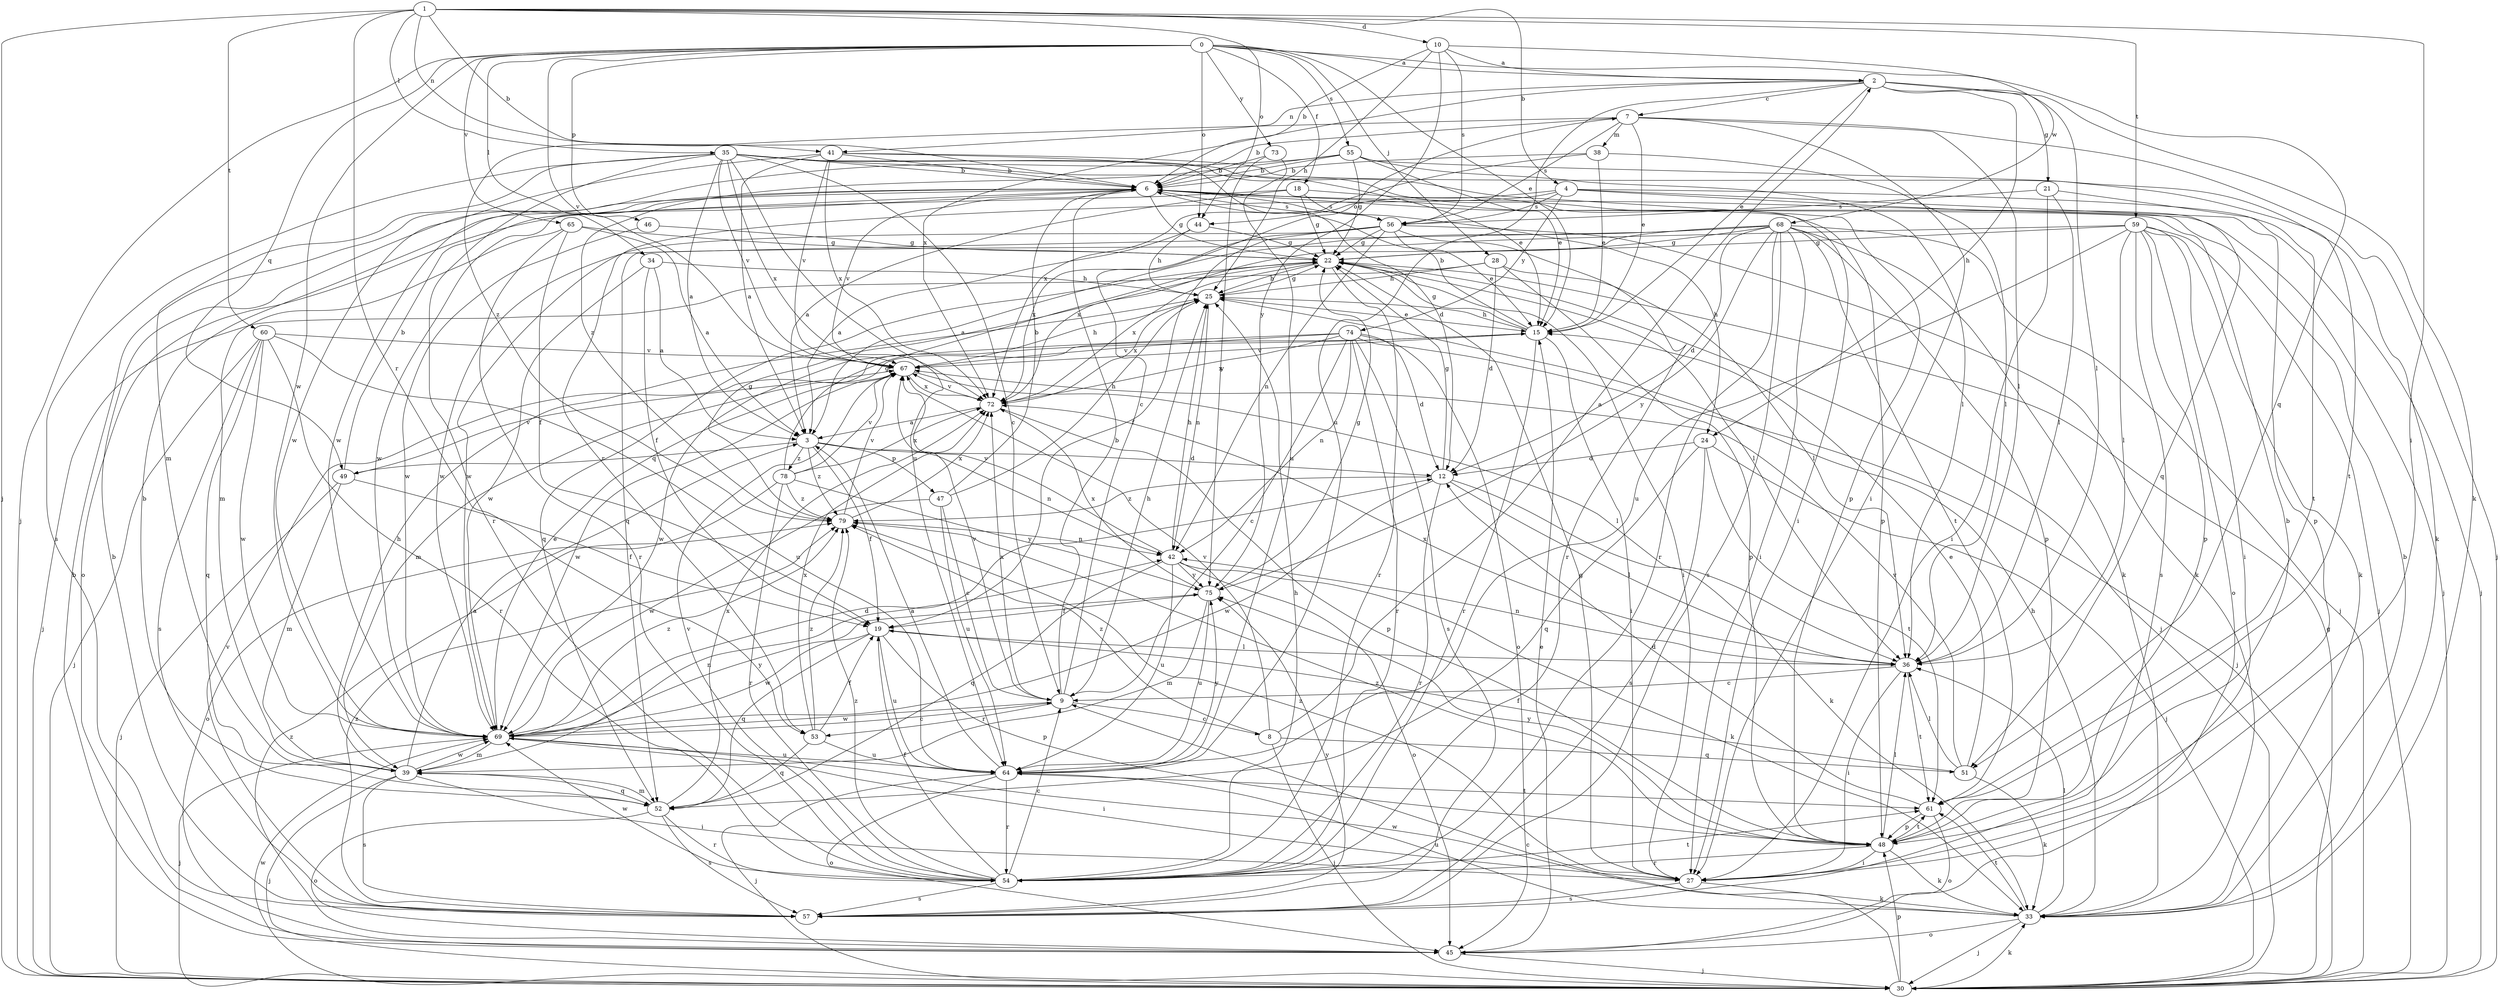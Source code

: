 strict digraph  {
0;
1;
2;
3;
4;
6;
7;
8;
9;
10;
12;
15;
18;
19;
21;
22;
24;
25;
27;
28;
30;
33;
34;
35;
36;
38;
39;
41;
42;
44;
45;
46;
47;
48;
49;
51;
52;
53;
54;
55;
56;
57;
59;
60;
61;
64;
65;
67;
68;
69;
72;
73;
74;
75;
78;
79;
0 -> 2  [label=a];
0 -> 15  [label=e];
0 -> 18  [label=f];
0 -> 28  [label=j];
0 -> 30  [label=j];
0 -> 34  [label=l];
0 -> 44  [label=o];
0 -> 46  [label=p];
0 -> 49  [label=q];
0 -> 55  [label=s];
0 -> 65  [label=v];
0 -> 67  [label=v];
0 -> 68  [label=w];
0 -> 69  [label=w];
0 -> 73  [label=y];
1 -> 4  [label=b];
1 -> 6  [label=b];
1 -> 10  [label=d];
1 -> 27  [label=i];
1 -> 30  [label=j];
1 -> 35  [label=l];
1 -> 41  [label=n];
1 -> 44  [label=o];
1 -> 53  [label=r];
1 -> 59  [label=t];
1 -> 60  [label=t];
2 -> 7  [label=c];
2 -> 15  [label=e];
2 -> 21  [label=g];
2 -> 24  [label=h];
2 -> 33  [label=k];
2 -> 36  [label=l];
2 -> 41  [label=n];
2 -> 64  [label=u];
2 -> 72  [label=x];
3 -> 12  [label=d];
3 -> 19  [label=f];
3 -> 42  [label=n];
3 -> 47  [label=p];
3 -> 49  [label=q];
3 -> 78  [label=z];
3 -> 79  [label=z];
4 -> 30  [label=j];
4 -> 44  [label=o];
4 -> 48  [label=p];
4 -> 51  [label=q];
4 -> 53  [label=r];
4 -> 56  [label=s];
4 -> 74  [label=y];
6 -> 22  [label=g];
6 -> 24  [label=h];
6 -> 30  [label=j];
6 -> 56  [label=s];
6 -> 67  [label=v];
6 -> 69  [label=w];
7 -> 6  [label=b];
7 -> 15  [label=e];
7 -> 27  [label=i];
7 -> 30  [label=j];
7 -> 36  [label=l];
7 -> 38  [label=m];
7 -> 56  [label=s];
7 -> 79  [label=z];
8 -> 2  [label=a];
8 -> 30  [label=j];
8 -> 51  [label=q];
8 -> 67  [label=v];
8 -> 79  [label=z];
9 -> 6  [label=b];
9 -> 7  [label=c];
9 -> 8  [label=c];
9 -> 25  [label=h];
9 -> 53  [label=r];
9 -> 67  [label=v];
9 -> 69  [label=w];
9 -> 72  [label=x];
10 -> 2  [label=a];
10 -> 6  [label=b];
10 -> 25  [label=h];
10 -> 51  [label=q];
10 -> 56  [label=s];
10 -> 75  [label=y];
12 -> 22  [label=g];
12 -> 33  [label=k];
12 -> 36  [label=l];
12 -> 54  [label=r];
12 -> 69  [label=w];
12 -> 79  [label=z];
15 -> 6  [label=b];
15 -> 22  [label=g];
15 -> 25  [label=h];
15 -> 27  [label=i];
15 -> 39  [label=m];
15 -> 54  [label=r];
15 -> 67  [label=v];
18 -> 3  [label=a];
18 -> 22  [label=g];
18 -> 45  [label=o];
18 -> 48  [label=p];
18 -> 56  [label=s];
19 -> 36  [label=l];
19 -> 48  [label=p];
19 -> 52  [label=q];
19 -> 64  [label=u];
19 -> 69  [label=w];
21 -> 27  [label=i];
21 -> 36  [label=l];
21 -> 56  [label=s];
21 -> 61  [label=t];
22 -> 25  [label=h];
22 -> 27  [label=i];
22 -> 30  [label=j];
22 -> 36  [label=l];
22 -> 52  [label=q];
22 -> 54  [label=r];
22 -> 72  [label=x];
24 -> 12  [label=d];
24 -> 30  [label=j];
24 -> 52  [label=q];
24 -> 57  [label=s];
24 -> 61  [label=t];
25 -> 15  [label=e];
25 -> 22  [label=g];
25 -> 42  [label=n];
25 -> 72  [label=x];
27 -> 22  [label=g];
27 -> 33  [label=k];
27 -> 57  [label=s];
27 -> 79  [label=z];
28 -> 12  [label=d];
28 -> 25  [label=h];
28 -> 30  [label=j];
28 -> 36  [label=l];
28 -> 48  [label=p];
30 -> 9  [label=c];
30 -> 22  [label=g];
30 -> 33  [label=k];
30 -> 48  [label=p];
30 -> 69  [label=w];
33 -> 6  [label=b];
33 -> 25  [label=h];
33 -> 30  [label=j];
33 -> 36  [label=l];
33 -> 45  [label=o];
33 -> 61  [label=t];
33 -> 64  [label=u];
33 -> 69  [label=w];
34 -> 3  [label=a];
34 -> 19  [label=f];
34 -> 25  [label=h];
34 -> 69  [label=w];
35 -> 3  [label=a];
35 -> 6  [label=b];
35 -> 9  [label=c];
35 -> 15  [label=e];
35 -> 27  [label=i];
35 -> 39  [label=m];
35 -> 48  [label=p];
35 -> 54  [label=r];
35 -> 57  [label=s];
35 -> 64  [label=u];
35 -> 67  [label=v];
35 -> 72  [label=x];
36 -> 9  [label=c];
36 -> 27  [label=i];
36 -> 42  [label=n];
36 -> 61  [label=t];
36 -> 72  [label=x];
38 -> 6  [label=b];
38 -> 15  [label=e];
38 -> 36  [label=l];
38 -> 72  [label=x];
39 -> 3  [label=a];
39 -> 25  [label=h];
39 -> 27  [label=i];
39 -> 30  [label=j];
39 -> 42  [label=n];
39 -> 52  [label=q];
39 -> 57  [label=s];
39 -> 69  [label=w];
41 -> 3  [label=a];
41 -> 6  [label=b];
41 -> 12  [label=d];
41 -> 33  [label=k];
41 -> 67  [label=v];
41 -> 69  [label=w];
41 -> 72  [label=x];
42 -> 25  [label=h];
42 -> 33  [label=k];
42 -> 45  [label=o];
42 -> 52  [label=q];
42 -> 64  [label=u];
42 -> 67  [label=v];
42 -> 75  [label=y];
44 -> 3  [label=a];
44 -> 22  [label=g];
44 -> 25  [label=h];
45 -> 6  [label=b];
45 -> 15  [label=e];
45 -> 30  [label=j];
45 -> 79  [label=z];
46 -> 22  [label=g];
46 -> 69  [label=w];
47 -> 6  [label=b];
47 -> 9  [label=c];
47 -> 25  [label=h];
47 -> 64  [label=u];
47 -> 69  [label=w];
48 -> 6  [label=b];
48 -> 27  [label=i];
48 -> 33  [label=k];
48 -> 36  [label=l];
48 -> 54  [label=r];
48 -> 61  [label=t];
48 -> 75  [label=y];
48 -> 79  [label=z];
49 -> 6  [label=b];
49 -> 19  [label=f];
49 -> 30  [label=j];
49 -> 39  [label=m];
49 -> 67  [label=v];
51 -> 15  [label=e];
51 -> 19  [label=f];
51 -> 33  [label=k];
51 -> 36  [label=l];
51 -> 67  [label=v];
52 -> 6  [label=b];
52 -> 39  [label=m];
52 -> 45  [label=o];
52 -> 54  [label=r];
52 -> 57  [label=s];
52 -> 72  [label=x];
53 -> 19  [label=f];
53 -> 52  [label=q];
53 -> 64  [label=u];
53 -> 72  [label=x];
53 -> 79  [label=z];
54 -> 9  [label=c];
54 -> 19  [label=f];
54 -> 25  [label=h];
54 -> 57  [label=s];
54 -> 61  [label=t];
54 -> 67  [label=v];
54 -> 69  [label=w];
54 -> 79  [label=z];
55 -> 6  [label=b];
55 -> 15  [label=e];
55 -> 22  [label=g];
55 -> 36  [label=l];
55 -> 61  [label=t];
55 -> 69  [label=w];
55 -> 79  [label=z];
56 -> 15  [label=e];
56 -> 19  [label=f];
56 -> 22  [label=g];
56 -> 33  [label=k];
56 -> 42  [label=n];
56 -> 54  [label=r];
56 -> 69  [label=w];
56 -> 72  [label=x];
57 -> 6  [label=b];
57 -> 67  [label=v];
57 -> 75  [label=y];
57 -> 79  [label=z];
59 -> 22  [label=g];
59 -> 27  [label=i];
59 -> 30  [label=j];
59 -> 33  [label=k];
59 -> 36  [label=l];
59 -> 45  [label=o];
59 -> 48  [label=p];
59 -> 52  [label=q];
59 -> 57  [label=s];
59 -> 64  [label=u];
60 -> 30  [label=j];
60 -> 52  [label=q];
60 -> 54  [label=r];
60 -> 57  [label=s];
60 -> 64  [label=u];
60 -> 67  [label=v];
60 -> 69  [label=w];
61 -> 12  [label=d];
61 -> 45  [label=o];
61 -> 48  [label=p];
64 -> 3  [label=a];
64 -> 30  [label=j];
64 -> 45  [label=o];
64 -> 54  [label=r];
64 -> 61  [label=t];
64 -> 75  [label=y];
65 -> 3  [label=a];
65 -> 19  [label=f];
65 -> 22  [label=g];
65 -> 39  [label=m];
65 -> 54  [label=r];
67 -> 25  [label=h];
67 -> 36  [label=l];
67 -> 69  [label=w];
67 -> 72  [label=x];
68 -> 3  [label=a];
68 -> 12  [label=d];
68 -> 22  [label=g];
68 -> 27  [label=i];
68 -> 30  [label=j];
68 -> 33  [label=k];
68 -> 48  [label=p];
68 -> 54  [label=r];
68 -> 57  [label=s];
68 -> 61  [label=t];
68 -> 69  [label=w];
68 -> 72  [label=x];
68 -> 75  [label=y];
69 -> 9  [label=c];
69 -> 12  [label=d];
69 -> 15  [label=e];
69 -> 27  [label=i];
69 -> 30  [label=j];
69 -> 39  [label=m];
69 -> 64  [label=u];
69 -> 75  [label=y];
69 -> 79  [label=z];
72 -> 3  [label=a];
72 -> 48  [label=p];
72 -> 67  [label=v];
73 -> 6  [label=b];
73 -> 64  [label=u];
73 -> 75  [label=y];
74 -> 9  [label=c];
74 -> 12  [label=d];
74 -> 30  [label=j];
74 -> 42  [label=n];
74 -> 45  [label=o];
74 -> 54  [label=r];
74 -> 57  [label=s];
74 -> 67  [label=v];
74 -> 69  [label=w];
74 -> 72  [label=x];
75 -> 19  [label=f];
75 -> 22  [label=g];
75 -> 39  [label=m];
75 -> 64  [label=u];
75 -> 72  [label=x];
78 -> 22  [label=g];
78 -> 45  [label=o];
78 -> 54  [label=r];
78 -> 67  [label=v];
78 -> 72  [label=x];
78 -> 75  [label=y];
78 -> 79  [label=z];
79 -> 22  [label=g];
79 -> 42  [label=n];
79 -> 67  [label=v];
79 -> 72  [label=x];
}
